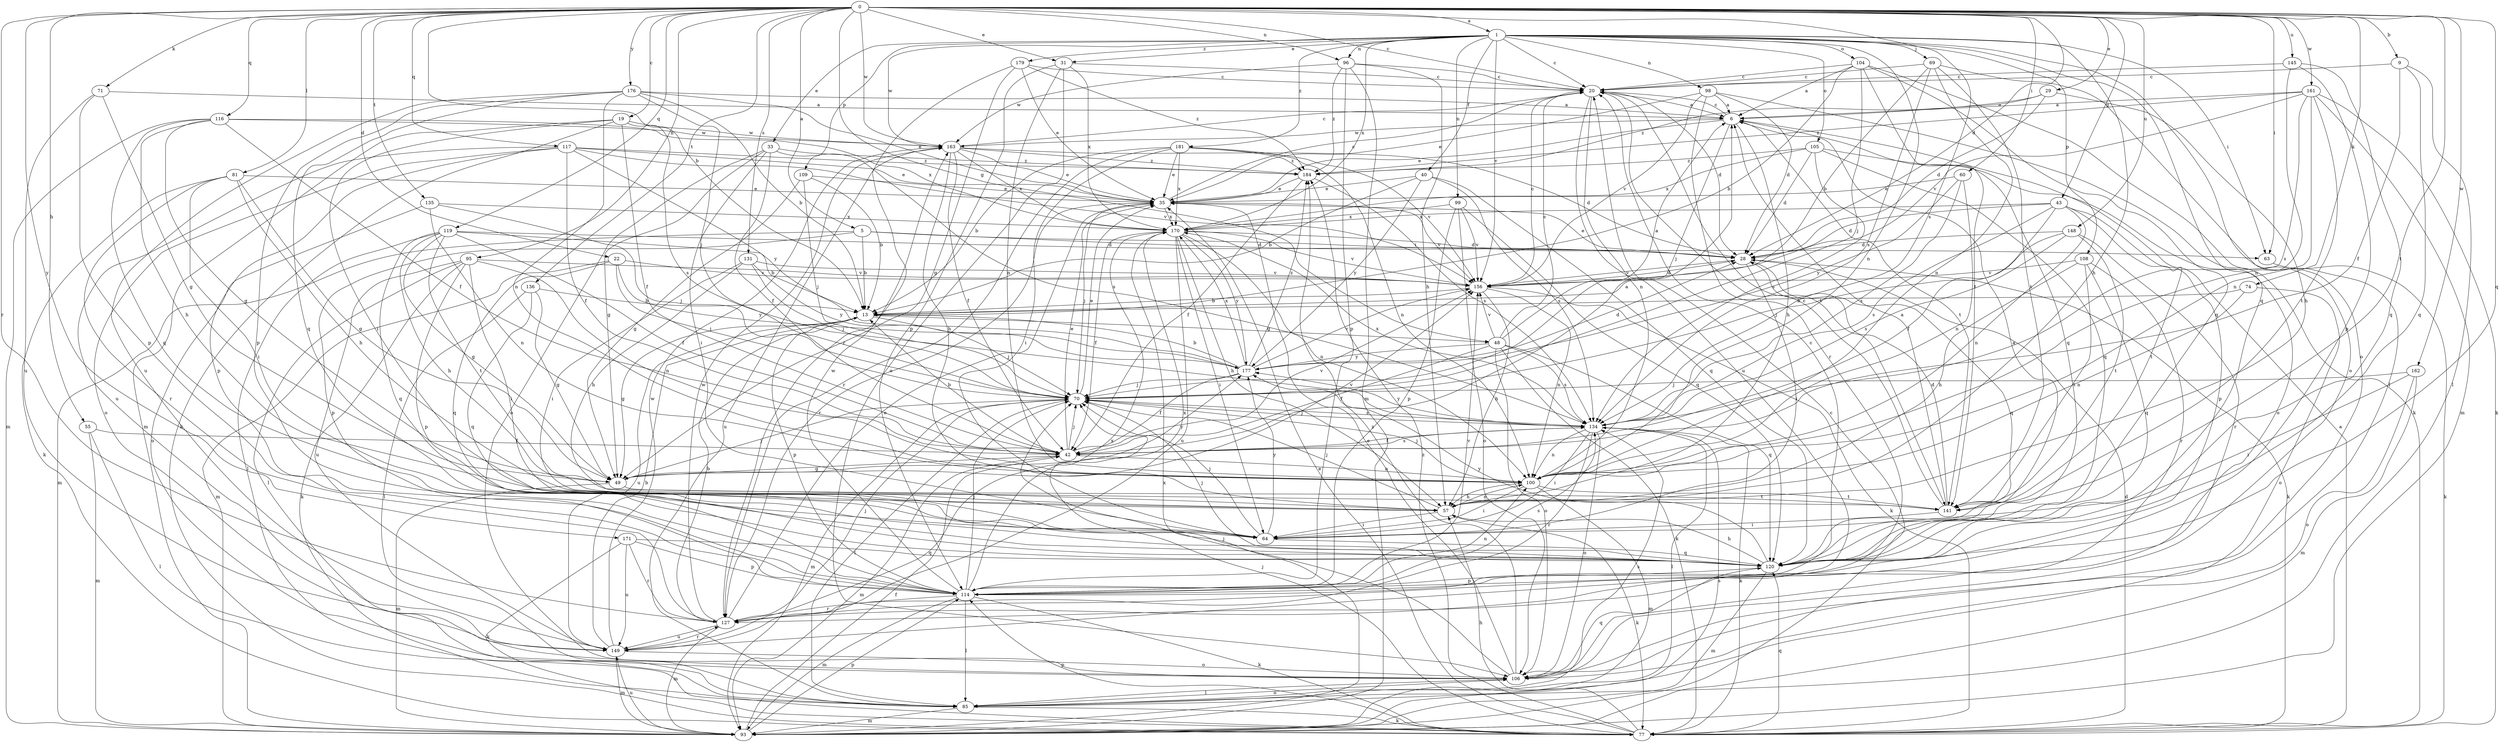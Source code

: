 strict digraph  {
0;
1;
5;
6;
9;
13;
19;
20;
22;
28;
29;
31;
33;
35;
40;
42;
43;
48;
49;
55;
57;
60;
63;
64;
69;
70;
71;
74;
77;
81;
85;
93;
95;
96;
98;
99;
100;
104;
105;
106;
108;
109;
114;
116;
117;
119;
120;
127;
131;
134;
135;
136;
141;
145;
148;
149;
156;
161;
162;
163;
170;
171;
176;
177;
179;
181;
184;
0 -> 1  [label=a];
0 -> 5  [label=a];
0 -> 9  [label=b];
0 -> 13  [label=b];
0 -> 19  [label=c];
0 -> 20  [label=c];
0 -> 22  [label=d];
0 -> 28  [label=d];
0 -> 29  [label=e];
0 -> 31  [label=e];
0 -> 43  [label=g];
0 -> 48  [label=g];
0 -> 55  [label=h];
0 -> 60  [label=i];
0 -> 63  [label=i];
0 -> 71  [label=k];
0 -> 74  [label=k];
0 -> 81  [label=l];
0 -> 95  [label=n];
0 -> 96  [label=n];
0 -> 116  [label=q];
0 -> 117  [label=q];
0 -> 119  [label=q];
0 -> 120  [label=q];
0 -> 127  [label=r];
0 -> 131  [label=s];
0 -> 134  [label=s];
0 -> 135  [label=t];
0 -> 136  [label=t];
0 -> 141  [label=t];
0 -> 145  [label=u];
0 -> 148  [label=u];
0 -> 161  [label=w];
0 -> 162  [label=w];
0 -> 163  [label=w];
0 -> 171  [label=y];
0 -> 176  [label=y];
1 -> 20  [label=c];
1 -> 31  [label=e];
1 -> 33  [label=e];
1 -> 40  [label=f];
1 -> 57  [label=h];
1 -> 63  [label=i];
1 -> 69  [label=j];
1 -> 96  [label=n];
1 -> 98  [label=n];
1 -> 99  [label=n];
1 -> 100  [label=n];
1 -> 104  [label=o];
1 -> 105  [label=o];
1 -> 106  [label=o];
1 -> 108  [label=p];
1 -> 109  [label=p];
1 -> 120  [label=q];
1 -> 156  [label=v];
1 -> 163  [label=w];
1 -> 170  [label=x];
1 -> 179  [label=z];
1 -> 181  [label=z];
5 -> 13  [label=b];
5 -> 28  [label=d];
5 -> 63  [label=i];
5 -> 93  [label=m];
5 -> 114  [label=p];
6 -> 20  [label=c];
6 -> 35  [label=e];
6 -> 57  [label=h];
6 -> 70  [label=j];
6 -> 120  [label=q];
6 -> 141  [label=t];
6 -> 163  [label=w];
9 -> 20  [label=c];
9 -> 42  [label=f];
9 -> 85  [label=l];
9 -> 120  [label=q];
13 -> 48  [label=g];
13 -> 49  [label=g];
13 -> 70  [label=j];
13 -> 114  [label=p];
13 -> 149  [label=u];
19 -> 42  [label=f];
19 -> 64  [label=i];
19 -> 77  [label=k];
19 -> 93  [label=m];
19 -> 134  [label=s];
19 -> 163  [label=w];
20 -> 6  [label=a];
20 -> 28  [label=d];
20 -> 100  [label=n];
20 -> 141  [label=t];
20 -> 149  [label=u];
22 -> 70  [label=j];
22 -> 93  [label=m];
22 -> 120  [label=q];
22 -> 156  [label=v];
22 -> 177  [label=y];
28 -> 35  [label=e];
28 -> 64  [label=i];
28 -> 77  [label=k];
28 -> 120  [label=q];
28 -> 156  [label=v];
29 -> 6  [label=a];
29 -> 28  [label=d];
29 -> 57  [label=h];
29 -> 184  [label=z];
31 -> 20  [label=c];
31 -> 100  [label=n];
31 -> 106  [label=o];
31 -> 114  [label=p];
31 -> 170  [label=x];
33 -> 42  [label=f];
33 -> 49  [label=g];
33 -> 64  [label=i];
33 -> 106  [label=o];
33 -> 134  [label=s];
33 -> 184  [label=z];
35 -> 20  [label=c];
35 -> 70  [label=j];
35 -> 127  [label=r];
35 -> 156  [label=v];
35 -> 170  [label=x];
40 -> 13  [label=b];
40 -> 35  [label=e];
40 -> 120  [label=q];
40 -> 134  [label=s];
40 -> 177  [label=y];
42 -> 6  [label=a];
42 -> 13  [label=b];
42 -> 35  [label=e];
42 -> 49  [label=g];
42 -> 70  [label=j];
42 -> 93  [label=m];
42 -> 100  [label=n];
42 -> 134  [label=s];
42 -> 156  [label=v];
43 -> 28  [label=d];
43 -> 42  [label=f];
43 -> 100  [label=n];
43 -> 114  [label=p];
43 -> 134  [label=s];
43 -> 141  [label=t];
43 -> 170  [label=x];
48 -> 6  [label=a];
48 -> 20  [label=c];
48 -> 42  [label=f];
48 -> 77  [label=k];
48 -> 106  [label=o];
48 -> 120  [label=q];
48 -> 134  [label=s];
48 -> 156  [label=v];
48 -> 177  [label=y];
49 -> 70  [label=j];
49 -> 93  [label=m];
49 -> 141  [label=t];
49 -> 156  [label=v];
49 -> 177  [label=y];
55 -> 42  [label=f];
55 -> 85  [label=l];
55 -> 93  [label=m];
57 -> 64  [label=i];
57 -> 70  [label=j];
57 -> 77  [label=k];
57 -> 100  [label=n];
60 -> 35  [label=e];
60 -> 100  [label=n];
60 -> 134  [label=s];
60 -> 177  [label=y];
63 -> 77  [label=k];
64 -> 70  [label=j];
64 -> 120  [label=q];
64 -> 177  [label=y];
69 -> 13  [label=b];
69 -> 20  [label=c];
69 -> 85  [label=l];
69 -> 100  [label=n];
69 -> 134  [label=s];
69 -> 141  [label=t];
70 -> 35  [label=e];
70 -> 85  [label=l];
70 -> 93  [label=m];
70 -> 134  [label=s];
71 -> 6  [label=a];
71 -> 49  [label=g];
71 -> 114  [label=p];
71 -> 149  [label=u];
74 -> 13  [label=b];
74 -> 100  [label=n];
74 -> 106  [label=o];
77 -> 6  [label=a];
77 -> 28  [label=d];
77 -> 35  [label=e];
77 -> 57  [label=h];
77 -> 70  [label=j];
77 -> 114  [label=p];
77 -> 120  [label=q];
77 -> 184  [label=z];
81 -> 35  [label=e];
81 -> 49  [label=g];
81 -> 57  [label=h];
81 -> 64  [label=i];
81 -> 77  [label=k];
81 -> 127  [label=r];
85 -> 77  [label=k];
85 -> 93  [label=m];
85 -> 106  [label=o];
85 -> 134  [label=s];
93 -> 20  [label=c];
93 -> 42  [label=f];
93 -> 114  [label=p];
93 -> 134  [label=s];
93 -> 149  [label=u];
93 -> 170  [label=x];
95 -> 64  [label=i];
95 -> 77  [label=k];
95 -> 85  [label=l];
95 -> 100  [label=n];
95 -> 114  [label=p];
95 -> 149  [label=u];
95 -> 156  [label=v];
96 -> 20  [label=c];
96 -> 57  [label=h];
96 -> 93  [label=m];
96 -> 114  [label=p];
96 -> 163  [label=w];
96 -> 184  [label=z];
98 -> 6  [label=a];
98 -> 28  [label=d];
98 -> 35  [label=e];
98 -> 77  [label=k];
98 -> 127  [label=r];
98 -> 156  [label=v];
99 -> 106  [label=o];
99 -> 114  [label=p];
99 -> 120  [label=q];
99 -> 156  [label=v];
99 -> 170  [label=x];
100 -> 57  [label=h];
100 -> 64  [label=i];
100 -> 70  [label=j];
100 -> 93  [label=m];
100 -> 141  [label=t];
104 -> 6  [label=a];
104 -> 13  [label=b];
104 -> 20  [label=c];
104 -> 70  [label=j];
104 -> 106  [label=o];
104 -> 120  [label=q];
104 -> 141  [label=t];
105 -> 28  [label=d];
105 -> 106  [label=o];
105 -> 120  [label=q];
105 -> 134  [label=s];
105 -> 170  [label=x];
105 -> 184  [label=z];
106 -> 35  [label=e];
106 -> 70  [label=j];
106 -> 85  [label=l];
106 -> 120  [label=q];
106 -> 184  [label=z];
108 -> 57  [label=h];
108 -> 120  [label=q];
108 -> 127  [label=r];
108 -> 141  [label=t];
108 -> 156  [label=v];
109 -> 13  [label=b];
109 -> 35  [label=e];
109 -> 49  [label=g];
109 -> 70  [label=j];
114 -> 20  [label=c];
114 -> 70  [label=j];
114 -> 77  [label=k];
114 -> 85  [label=l];
114 -> 93  [label=m];
114 -> 100  [label=n];
114 -> 127  [label=r];
114 -> 134  [label=s];
114 -> 156  [label=v];
114 -> 163  [label=w];
114 -> 170  [label=x];
116 -> 42  [label=f];
116 -> 49  [label=g];
116 -> 57  [label=h];
116 -> 93  [label=m];
116 -> 120  [label=q];
116 -> 163  [label=w];
116 -> 170  [label=x];
117 -> 35  [label=e];
117 -> 42  [label=f];
117 -> 106  [label=o];
117 -> 114  [label=p];
117 -> 149  [label=u];
117 -> 156  [label=v];
117 -> 177  [label=y];
117 -> 184  [label=z];
119 -> 13  [label=b];
119 -> 28  [label=d];
119 -> 42  [label=f];
119 -> 49  [label=g];
119 -> 57  [label=h];
119 -> 85  [label=l];
119 -> 120  [label=q];
119 -> 141  [label=t];
120 -> 6  [label=a];
120 -> 57  [label=h];
120 -> 70  [label=j];
120 -> 93  [label=m];
120 -> 114  [label=p];
120 -> 177  [label=y];
127 -> 13  [label=b];
127 -> 35  [label=e];
127 -> 70  [label=j];
127 -> 93  [label=m];
127 -> 149  [label=u];
127 -> 163  [label=w];
131 -> 57  [label=h];
131 -> 64  [label=i];
131 -> 70  [label=j];
131 -> 156  [label=v];
131 -> 177  [label=y];
134 -> 42  [label=f];
134 -> 64  [label=i];
134 -> 70  [label=j];
134 -> 77  [label=k];
134 -> 85  [label=l];
134 -> 100  [label=n];
134 -> 106  [label=o];
134 -> 127  [label=r];
134 -> 170  [label=x];
134 -> 177  [label=y];
135 -> 70  [label=j];
135 -> 100  [label=n];
135 -> 106  [label=o];
135 -> 170  [label=x];
136 -> 13  [label=b];
136 -> 49  [label=g];
136 -> 85  [label=l];
136 -> 120  [label=q];
141 -> 6  [label=a];
141 -> 20  [label=c];
141 -> 28  [label=d];
141 -> 64  [label=i];
145 -> 20  [label=c];
145 -> 100  [label=n];
145 -> 114  [label=p];
145 -> 120  [label=q];
148 -> 28  [label=d];
148 -> 70  [label=j];
148 -> 127  [label=r];
148 -> 134  [label=s];
148 -> 141  [label=t];
149 -> 13  [label=b];
149 -> 93  [label=m];
149 -> 106  [label=o];
149 -> 127  [label=r];
149 -> 163  [label=w];
149 -> 170  [label=x];
156 -> 13  [label=b];
156 -> 20  [label=c];
156 -> 28  [label=d];
156 -> 57  [label=h];
156 -> 77  [label=k];
156 -> 100  [label=n];
161 -> 6  [label=a];
161 -> 77  [label=k];
161 -> 93  [label=m];
161 -> 100  [label=n];
161 -> 134  [label=s];
161 -> 141  [label=t];
161 -> 156  [label=v];
161 -> 184  [label=z];
162 -> 64  [label=i];
162 -> 70  [label=j];
162 -> 93  [label=m];
162 -> 106  [label=o];
163 -> 20  [label=c];
163 -> 28  [label=d];
163 -> 35  [label=e];
163 -> 42  [label=f];
163 -> 57  [label=h];
163 -> 170  [label=x];
163 -> 184  [label=z];
163 -> 85  [label=u];
170 -> 28  [label=d];
170 -> 42  [label=f];
170 -> 57  [label=h];
170 -> 64  [label=i];
170 -> 100  [label=n];
170 -> 149  [label=u];
170 -> 156  [label=v];
170 -> 177  [label=y];
171 -> 77  [label=k];
171 -> 114  [label=p];
171 -> 120  [label=q];
171 -> 127  [label=r];
171 -> 149  [label=u];
176 -> 6  [label=a];
176 -> 13  [label=b];
176 -> 35  [label=e];
176 -> 70  [label=j];
176 -> 100  [label=n];
176 -> 114  [label=p];
176 -> 120  [label=q];
176 -> 149  [label=u];
177 -> 13  [label=b];
177 -> 28  [label=d];
177 -> 42  [label=f];
177 -> 70  [label=j];
177 -> 156  [label=v];
177 -> 170  [label=x];
177 -> 184  [label=z];
179 -> 20  [label=c];
179 -> 35  [label=e];
179 -> 49  [label=g];
179 -> 127  [label=r];
179 -> 184  [label=z];
181 -> 13  [label=b];
181 -> 35  [label=e];
181 -> 64  [label=i];
181 -> 100  [label=n];
181 -> 127  [label=r];
181 -> 156  [label=v];
181 -> 170  [label=x];
181 -> 184  [label=z];
184 -> 35  [label=e];
184 -> 42  [label=f];
184 -> 134  [label=s];
}
